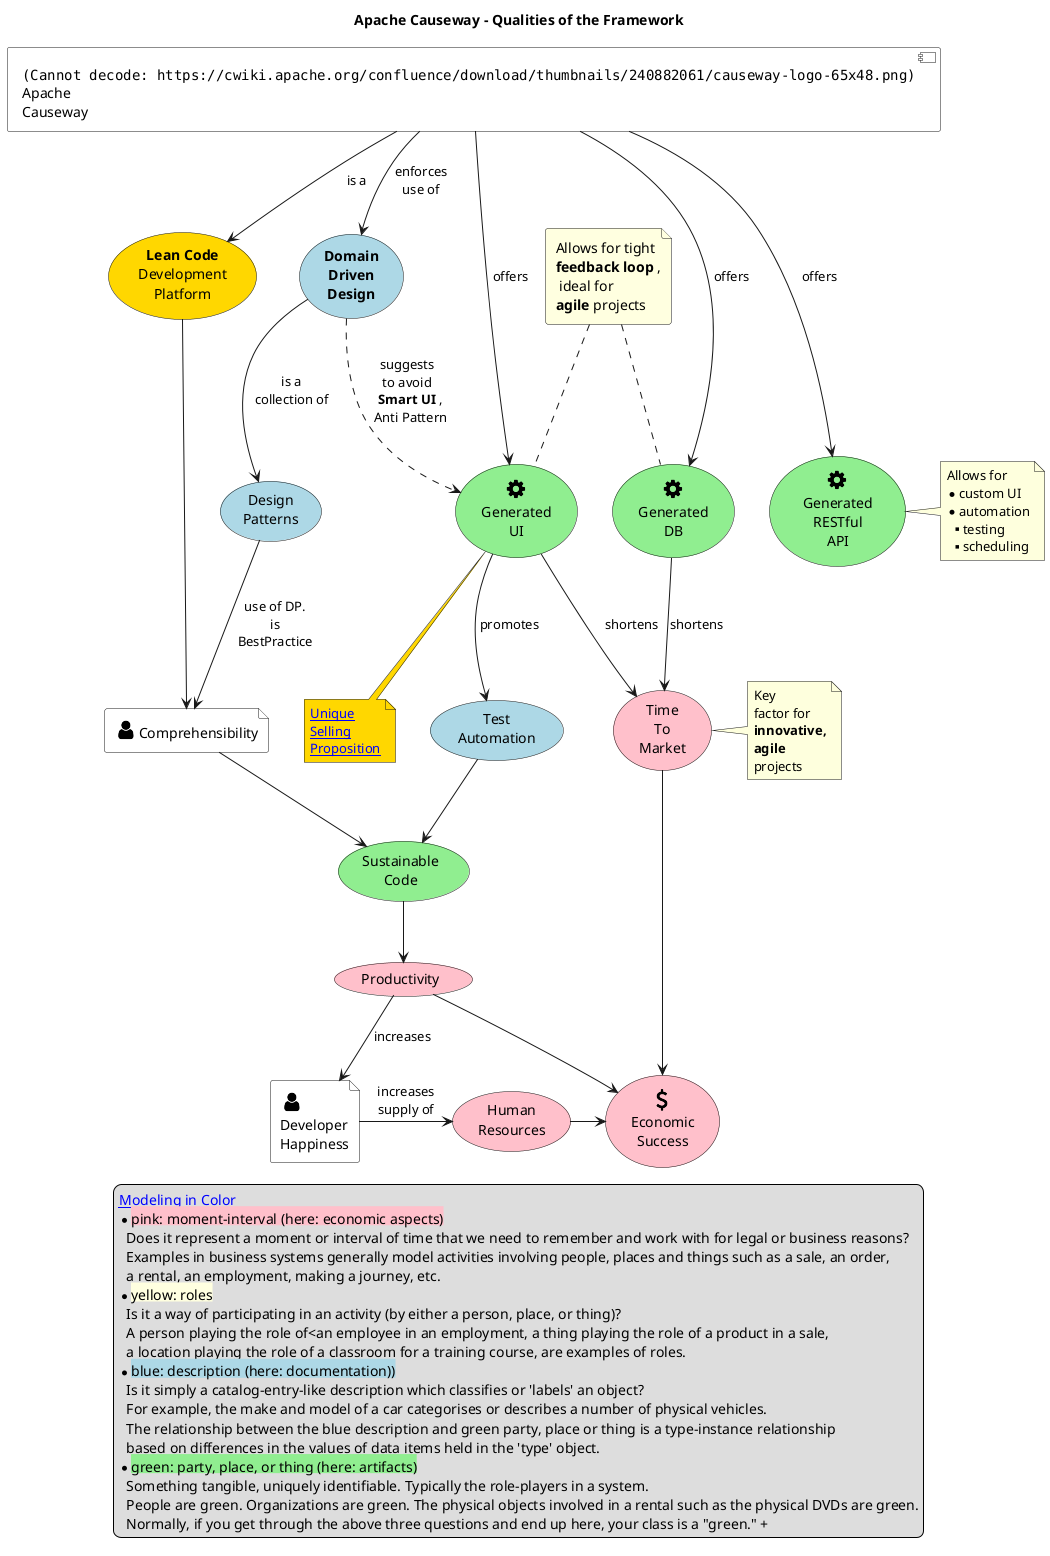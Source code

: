 @startuml
title Apache Causeway - Qualities of the Framework
!include <tupadr3/font-awesome/envira>
!include <tupadr3/font-awesome/envira>
!include <tupadr3/font-awesome/cog>
!include <tupadr3/font-awesome/dollar>
!include <tupadr3/font-awesome/user>

'// developer perspective
[<img:https://cwiki.apache.org/confluence/download/thumbnails/240882061/causeway-logo-65x48.png{scale=0.5}>\nApache\nCauseway] as fw #white
file "<$user{scale=0.5}>Comprehensibility" as c #white
file "<$user{scale=0.5}>\nDeveloper\nHappiness" as dh #white

'// description
(Design\nPatterns) as p #lightblue
(<b>Domain\n<b>Driven\n<b>Design) as ddd #lightblue
(Test\nAutomation) as ta #lightblue
fw --> ddd : enforces\nuse of
ddd --> p : is a\ncollection of
p --> c : use of DP.\nis\nBestPractice

'// artefacts
together {
    (<$cog{scale=0.5}>\nGenerated\nUI) as uig #lightgreen
    (<$cog{scale=0.5}>\nGenerated\nDB) as dbg #lightgreen
    (<$cog{scale=0.5}>\nGenerated\nRESTful\nAPI) as ro #lightgreen
}
(Sustainable\nCode) as sc #lightgreen
fw -> uig : offers
fw -> dbg : offers
fw -> ro : offers
uig --> ta : promotes
ta --> sc
c --> sc

note bottom of uig #gold
[[https://en.wikipedia.org/wiki/Unique_selling_proposition Unique\nSelling\nProposition]]
end note

'// role
(<B>Lean Code</B>\nDevelopment\nPlatform) as lc #gold
'URL="https://en.wikipedia.org/wiki/Low-code_development_platforms" style=filled fillcolor=yellow]

lc ---> c
fw --> lc : is a

'// economic factors
(Time\nTo\nMarket) as ttm #pink
(Productivity) as pdc #pink
(Human\nResources) as hr #pink
(<$dollar{scale=0.5}>\nEconomic\nSuccess) as es #pink
pdc --> dh : increases
sc --> pdc
dbg --> ttm : shortens
uig --> ttm : shortens
dh -> hr : increases\nsupply of
hr -> es
ttm -> es
pdc -> es

'// notes
file "Allows for tight \n<B>feedback loop </B>,\n ideal for \n<B>agile</B> projects" as uig_note #lightyellow
uig_note .. uig
uig_note .. dbg

note right of ro
Allows for
* custom UI
* automation
** testing
** scheduling
end note

note right of ttm
Key
factor for
<B>innovative,
<b>agile
projects
end note

ddd ..> uig : suggests \nto avoid \n <B>Smart UI </B>,\n Anti Pattern

legend
  [[https://en.wikipedia.org/wiki/Object_Modeling_in_Color Modeling in Color]]
  * <back:pink>pink: moment-interval (here: economic aspects)
    Does it represent a moment or interval of time that we need to remember and work with for legal or business reasons?
    Examples in business systems generally model activities involving people, places and things such as a sale, an order,
    a rental, an employment, making a journey, etc.
  * <back:lightyellow>yellow: roles
    Is it a way of participating in an activity (by either a person, place, or thing)?
    A person playing the role of<an employee in an employment, a thing playing the role of a product in a sale,
    a location playing the role of a classroom for a training course, are examples of roles.
  *<back:lightblue>blue: description (here: documentation))
    Is it simply a catalog-entry-like description which classifies or 'labels' an object?
    For example, the make and model of a car categorises or describes a number of physical vehicles.
    The relationship between the blue description and green party, place or thing is a type-instance relationship
    based on differences in the values of data items held in the 'type' object.
  *<back:lightgreen>green: party, place, or thing (here: artifacts)
    Something tangible, uniquely identifiable. Typically the role-players in a system.
    People are green. Organizations are green. The physical objects involved in a rental such as the physical DVDs are green.
    Normally, if you get through the above three questions and end up here, your class is a "green." +
end legend

@enduml
